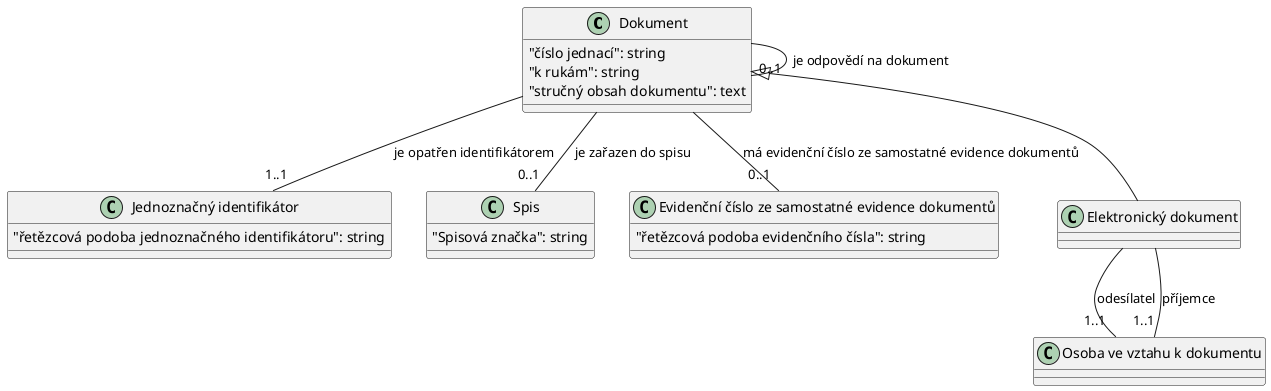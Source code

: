 @startuml
set namespaceSeparator none
class Dokument {
  "číslo jednací": string
  "k rukám": string
  "stručný obsah dokumentu": text
}

class "Jednoznačný identifikátor" {
  "řetězcová podoba jednoznačného identifikátoru": string
}

class Spis {
  "Spisová značka": string
}

class "Evidenční číslo ze samostatné evidence dokumentů" {
  "řetězcová podoba evidenčního čísla": string
}

class "Elektronický dokument" {
}

class "Osoba ve vztahu k dokumentu" {
}

Dokument <|-- "Elektronický dokument"
Dokument -- "1..1" "Jednoznačný identifikátor" :  "je opatřen identifikátorem"
Dokument -- "0..1" Spis :  "je zařazen do spisu"
Dokument -- "0..1" "Evidenční číslo ze samostatné evidence dokumentů" :  "má evidenční číslo ze samostatné evidence dokumentů"
Dokument -- "0..1" Dokument :  "je odpovědí na dokument"
"Elektronický dokument" -- "1..1" "Osoba ve vztahu k dokumentu" :  "odesílatel"
"Elektronický dokument" -- "1..1" "Osoba ve vztahu k dokumentu" :  "příjemce"
@enduml
